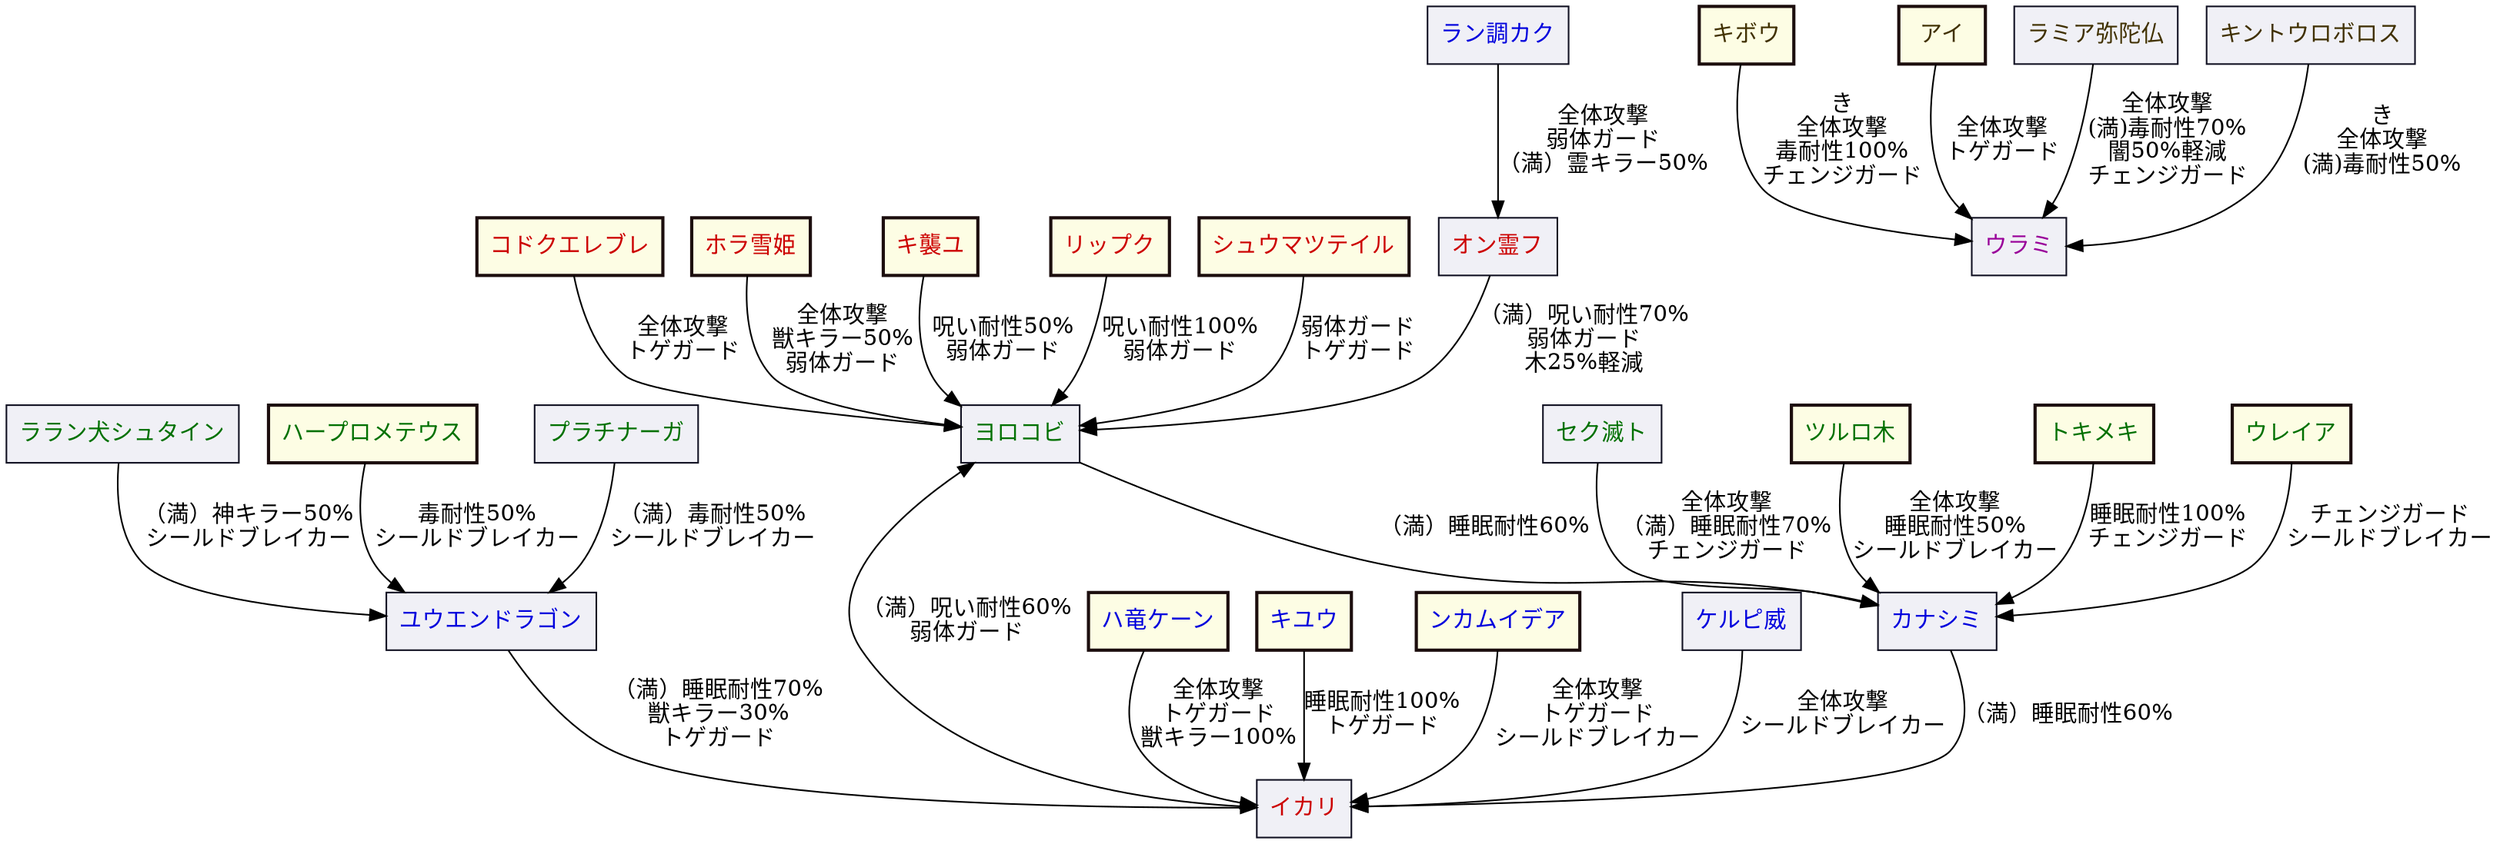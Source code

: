 digraph {
    // layout = circo;
    layout = dot;

    // settings for nodes
    node [ shape = box ];

    //-------------------------------------------------------
    // ガチャキャラ
    //-------------------------------------------------------

    // 設定
    node [ color="#1c0e0e" style="bold,filled" fillcolor="#fdfde4" ];

    kodoku [ label="コドクエレブレ" fontcolor="#cc0000" ];
    haryu [ label="ハ竜ケーン" fontcolor="#0000dd" ];
    tsururo [ label="ツルロ木" fontcolor="#007000" ];
    kibou [ label="キボウ" fontcolor="#403000" ];
    ai [ label="アイ" fontcolor="#403000" ];
    hapuro [ label="ハープロメテウス" fontcolor="#007000" ];
    tokime [ label="トキメキ" fontcolor="#007000" ];
    urei [ label="ウレイア" fontcolor="#007000" ];
    horayu [ label="ホラ雪姫" fontcolor="#cc0000" ];
    kiyu [ label="キユウ" fontcolor="#0000dd" ];
    nkamu [ label="ンカムイデア" fontcolor="#0000dd" ];
    kishuyu [ label="キ襲ユ" fontcolor="#cc0000" ];
    ripuku [ label="リップク" fontcolor="#cc0000" ];
    shumatsu [ label="シュウマツテイル" fontcolor="#cc0000" ];

    //-------------------------------------------------------
    // 上級15面キャラ
    //-------------------------------------------------------

    // 設定
    node [ color="#111122" style="solid,filled" fillcolor="#f0f0f6"];

    // marugo [ label="マルゴシアス" fontcolor="#cc0000" ];
    kerupi [ label="ケルピ威" fontcolor="#0000dd" ];
    sekume [ label="セク滅ト" fontcolor="#007000" ];
    ramia [ label="ラミア弥陀仏" fontcolor="#403000" ];
    // bihimo [ label="ビヒモスヤァ" fontcolor="#990099" ];

    //-------------------------------------------------------
    // 降臨キャラ
    //-------------------------------------------------------

    // 設定
    // node [ color="#111122" style="solid,filled" fillcolor="#f0f0f6"];

    kinto [ label="キントウロボロス" fontcolor="#403000" ];
    urami [ label="ウラミ" fontcolor="#990099" ];
    purachi [ label="プラチナーガ" fontcolor="#007000" ];
    yuen [ label="ユウエンドラゴン" fontcolor="#0000dd" ];
    raran [ label="ララン犬シュタイン" fontcolor="#007000" ];
    kanashi [ label="カナシミ" fontcolor="#0000dd" ];
    ikari [ label="イカリ" fontcolor="#cc0000" ];
    onryo [ label="オン霊フ" fontcolor="#cc0000" ];
    rancho [ label="ラン調カク" fontcolor="#0000dd" ];
    yoroko [ label="ヨロコビ" fontcolor="#007000" ];

    //-------------------------------------------------------
    // ガチャキャラ適正
    //-------------------------------------------------------

    haryu -> ikari [ label="全体攻撃\nトゲガード\n獣キラー100%" ];
    tsururo -> kanashi [ label="全体攻撃\n睡眠耐性50%\nシールドブレイカー" ];
    kibou -> urami [ label="き\n全体攻撃\n毒耐性100%\nチェンジガード" ];
    ai -> urami [ label="全体攻撃\nトゲガード" ];
    hapuro -> yuen [ label="毒耐性50%\nシールドブレイカー" ];
    tokime -> kanashi [ label="睡眠耐性100%\nチェンジガード" ];
    urei -> kanashi [ label="チェンジガード\nシールドブレイカー" ];
    kiyu -> ikari [ label="睡眠耐性100%\nトゲガード" ];
    nkamu -> ikari [ label="全体攻撃\nトゲガード\nシールドブレイカー" ];
    kodoku -> yoroko [ label="全体攻撃\nトゲガード" ];
    horayu -> yoroko [ label="全体攻撃\n獣キラー50%\n弱体ガード" ];
    kishuyu -> yoroko [ label="呪い耐性50%\n弱体ガード" ];
    ripuku -> yoroko [ label="呪い耐性100%\n弱体ガード" ];
    shumatsu -> yoroko [ label="弱体ガード\nトゲガード" ];

    //-------------------------------------------------------
    // 上級15面キャラ適正
    //-------------------------------------------------------

    sekume -> kanashi [ label="全体攻撃\n（満）睡眠耐性70%\nチェンジガード" ];
    kerupi -> ikari [ label="全体攻撃\nシールドブレイカー" ];
    ramia -> urami [ label="全体攻撃\n(満)毒耐性70%\n闇50%軽減\nチェンジガード" ];

    //-------------------------------------------------------
    // 降臨キャラ適正
    //-------------------------------------------------------

    kinto -> urami [ label="き\n全体攻撃\n(満)毒耐性50%" ]
    purachi -> yuen [ label="（満）毒耐性50%\nシールドブレイカー" ];
    yuen -> ikari [ label="（満）睡眠耐性70%\n獣キラー30%\nトゲガード" ];
    raran -> yuen [ label="（満）神キラー50%\nシールドブレイカー" ];
    kanashi -> ikari [ label="（満）睡眠耐性60%" ];
    rancho -> onryo [ label="全体攻撃\n弱体ガード\n（満）霊キラー50%" ];
    ikari -> yoroko [ label="（満）呪い耐性60%\n弱体ガード" ];
    onryo -> yoroko [ label="（満）呪い耐性70%\n弱体ガード\n木25%軽減" ];
    // marugo-> yoroko [ label="全体攻撃\nトゲガード" ];
    // mehisu-> yoroko [ label="全体攻撃\n（満）獣キラー50%" ];
    yoroko -> kanashi [ label="（満）睡眠耐性60%" ];
}
